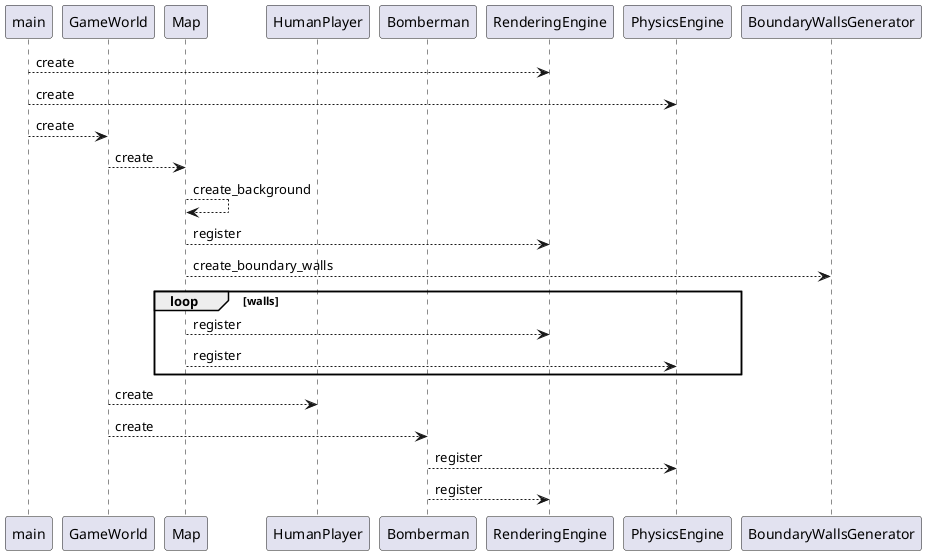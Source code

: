 @startuml

participant main
participant GameWorld
participant Map
participant HumanPlayer
participant Bomberman

participant RenderingEngine
participant PhysicsEngine

main --> RenderingEngine : create
main --> PhysicsEngine : create
main --> GameWorld : create
GameWorld --> Map : create

Map --> Map : create_background
Map --> RenderingEngine : register

Map --> BoundaryWallsGenerator : create_boundary_walls
loop walls
  Map --> RenderingEngine : register
  Map --> PhysicsEngine : register
end

GameWorld --> HumanPlayer : create
GameWorld --> Bomberman : create
Bomberman --> PhysicsEngine : register
Bomberman --> RenderingEngine : register

@enduml
